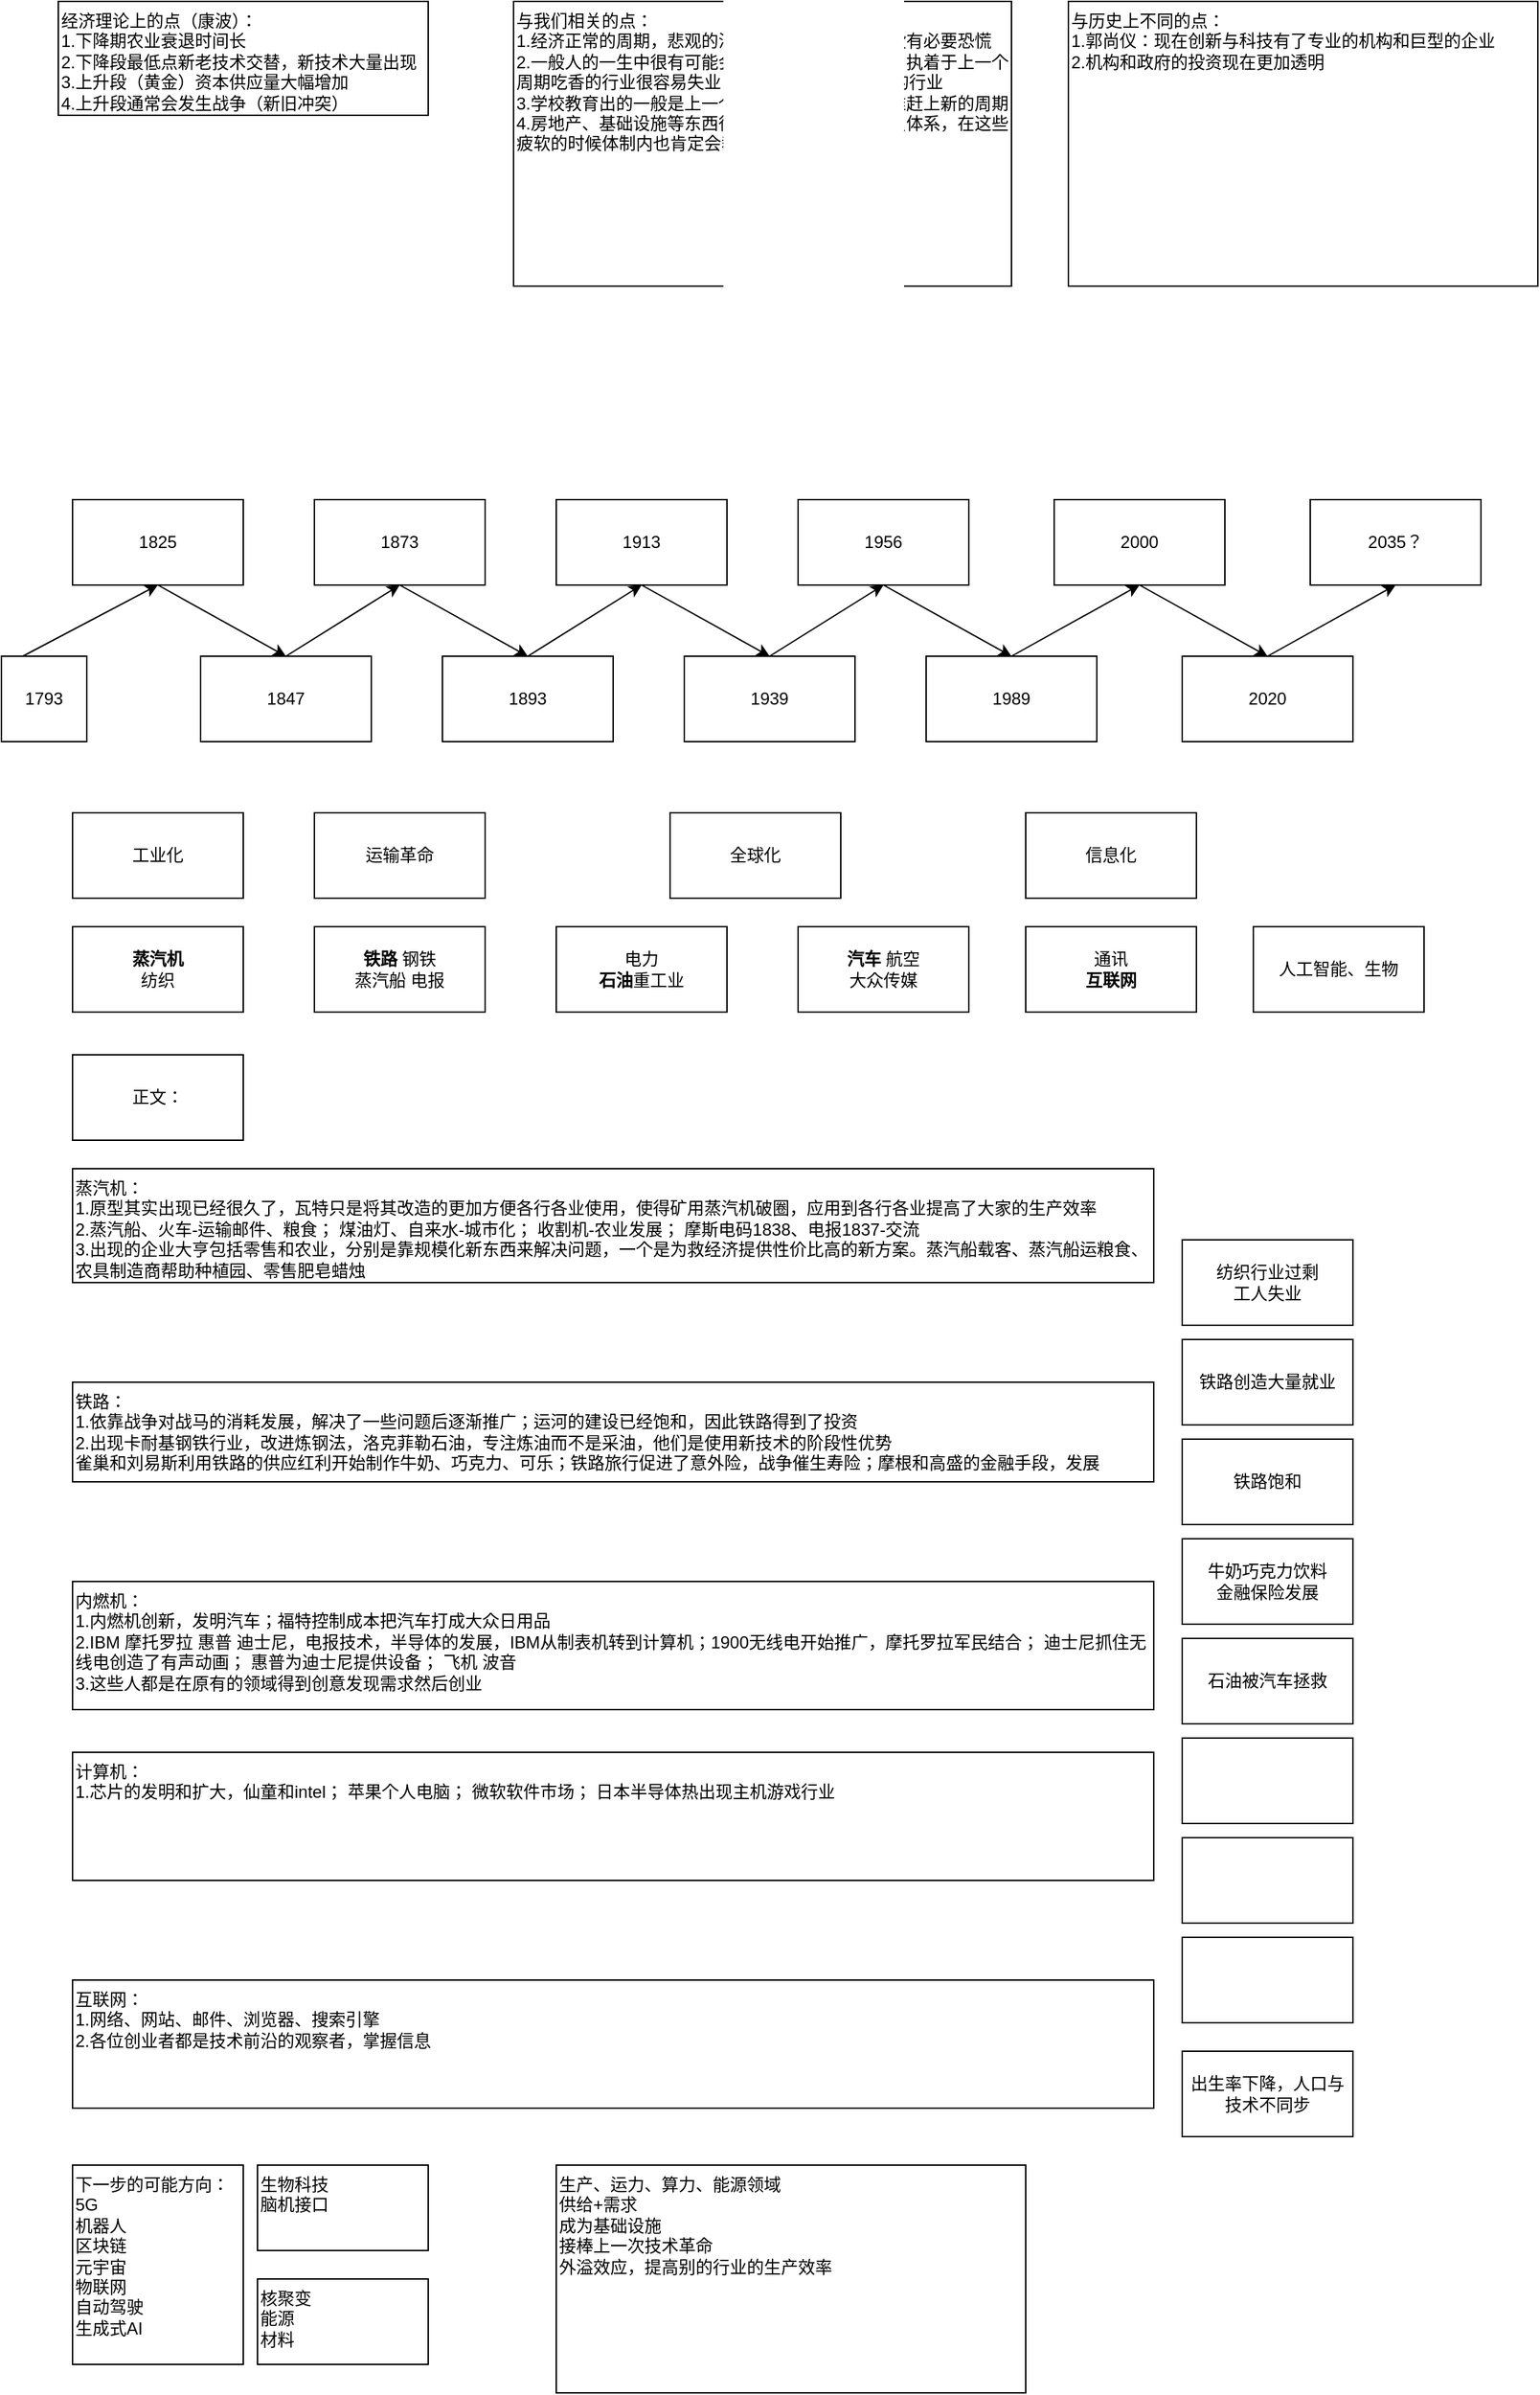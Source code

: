 <mxfile version="24.3.1" type="github">
  <diagram name="第 1 页" id="vTX5wK9Gj_gGrEb3DV-r">
    <mxGraphModel dx="954" dy="606" grid="1" gridSize="10" guides="1" tooltips="1" connect="1" arrows="1" fold="1" page="1" pageScale="1" pageWidth="3300" pageHeight="4681" math="0" shadow="0">
      <root>
        <mxCell id="0" />
        <mxCell id="1" parent="0" />
        <mxCell id="fTLe9w5As901FmEwYzMM-35" style="rounded=0;orthogonalLoop=1;jettySize=auto;html=1;exitX=0.5;exitY=1;exitDx=0;exitDy=0;entryX=0.5;entryY=0;entryDx=0;entryDy=0;" parent="1" source="fTLe9w5As901FmEwYzMM-3" target="fTLe9w5As901FmEwYzMM-28" edge="1">
          <mxGeometry relative="1" as="geometry" />
        </mxCell>
        <mxCell id="fTLe9w5As901FmEwYzMM-3" value="1825" style="whiteSpace=wrap;html=1;" parent="1" vertex="1">
          <mxGeometry x="50" y="390" width="120" height="60" as="geometry" />
        </mxCell>
        <mxCell id="fTLe9w5As901FmEwYzMM-4" value="工业化" style="whiteSpace=wrap;html=1;" parent="1" vertex="1">
          <mxGeometry x="50" y="610" width="120" height="60" as="geometry" />
        </mxCell>
        <mxCell id="fTLe9w5As901FmEwYzMM-5" value="&lt;b&gt;蒸汽机&lt;/b&gt;&lt;div&gt;纺织&lt;/div&gt;" style="whiteSpace=wrap;html=1;" parent="1" vertex="1">
          <mxGeometry x="50" y="690" width="120" height="60" as="geometry" />
        </mxCell>
        <mxCell id="fTLe9w5As901FmEwYzMM-37" style="rounded=0;orthogonalLoop=1;jettySize=auto;html=1;exitX=0.5;exitY=1;exitDx=0;exitDy=0;entryX=0.5;entryY=0;entryDx=0;entryDy=0;" parent="1" source="fTLe9w5As901FmEwYzMM-9" target="fTLe9w5As901FmEwYzMM-29" edge="1">
          <mxGeometry relative="1" as="geometry" />
        </mxCell>
        <mxCell id="fTLe9w5As901FmEwYzMM-9" value="1873" style="whiteSpace=wrap;html=1;" parent="1" vertex="1">
          <mxGeometry x="220" y="390" width="120" height="60" as="geometry" />
        </mxCell>
        <mxCell id="fTLe9w5As901FmEwYzMM-11" value="运输革命" style="whiteSpace=wrap;html=1;" parent="1" vertex="1">
          <mxGeometry x="220" y="610" width="120" height="60" as="geometry" />
        </mxCell>
        <mxCell id="fTLe9w5As901FmEwYzMM-12" value="&lt;b&gt;铁路&lt;/b&gt; 钢铁&lt;div&gt;蒸汽船 电报&lt;/div&gt;" style="whiteSpace=wrap;html=1;" parent="1" vertex="1">
          <mxGeometry x="220" y="690" width="120" height="60" as="geometry" />
        </mxCell>
        <mxCell id="fTLe9w5As901FmEwYzMM-39" style="rounded=0;orthogonalLoop=1;jettySize=auto;html=1;exitX=0.5;exitY=1;exitDx=0;exitDy=0;entryX=0.5;entryY=0;entryDx=0;entryDy=0;" parent="1" source="fTLe9w5As901FmEwYzMM-14" target="fTLe9w5As901FmEwYzMM-30" edge="1">
          <mxGeometry relative="1" as="geometry" />
        </mxCell>
        <mxCell id="fTLe9w5As901FmEwYzMM-14" value="1913" style="whiteSpace=wrap;html=1;" parent="1" vertex="1">
          <mxGeometry x="390" y="390" width="120" height="60" as="geometry" />
        </mxCell>
        <mxCell id="fTLe9w5As901FmEwYzMM-16" value="全球化" style="whiteSpace=wrap;html=1;" parent="1" vertex="1">
          <mxGeometry x="470" y="610" width="120" height="60" as="geometry" />
        </mxCell>
        <mxCell id="fTLe9w5As901FmEwYzMM-17" value="电力&lt;div&gt;&lt;b&gt;石油&lt;/b&gt;重工业&lt;/div&gt;" style="whiteSpace=wrap;html=1;" parent="1" vertex="1">
          <mxGeometry x="390" y="690" width="120" height="60" as="geometry" />
        </mxCell>
        <mxCell id="fTLe9w5As901FmEwYzMM-41" style="rounded=0;orthogonalLoop=1;jettySize=auto;html=1;exitX=0.5;exitY=1;exitDx=0;exitDy=0;entryX=0.5;entryY=0;entryDx=0;entryDy=0;" parent="1" source="fTLe9w5As901FmEwYzMM-19" target="fTLe9w5As901FmEwYzMM-32" edge="1">
          <mxGeometry relative="1" as="geometry" />
        </mxCell>
        <mxCell id="fTLe9w5As901FmEwYzMM-19" value="1956" style="whiteSpace=wrap;html=1;" parent="1" vertex="1">
          <mxGeometry x="560" y="390" width="120" height="60" as="geometry" />
        </mxCell>
        <mxCell id="fTLe9w5As901FmEwYzMM-21" value="信息化" style="whiteSpace=wrap;html=1;" parent="1" vertex="1">
          <mxGeometry x="720" y="610" width="120" height="60" as="geometry" />
        </mxCell>
        <mxCell id="fTLe9w5As901FmEwYzMM-22" value="&lt;b&gt;汽车&lt;/b&gt; 航空&lt;div&gt;大众传媒&lt;/div&gt;" style="whiteSpace=wrap;html=1;" parent="1" vertex="1">
          <mxGeometry x="560" y="690" width="120" height="60" as="geometry" />
        </mxCell>
        <mxCell id="fTLe9w5As901FmEwYzMM-43" style="rounded=0;orthogonalLoop=1;jettySize=auto;html=1;exitX=0.5;exitY=1;exitDx=0;exitDy=0;entryX=0.5;entryY=0;entryDx=0;entryDy=0;" parent="1" source="fTLe9w5As901FmEwYzMM-24" target="fTLe9w5As901FmEwYzMM-33" edge="1">
          <mxGeometry relative="1" as="geometry" />
        </mxCell>
        <mxCell id="fTLe9w5As901FmEwYzMM-24" value="2000" style="whiteSpace=wrap;html=1;" parent="1" vertex="1">
          <mxGeometry x="740" y="390" width="120" height="60" as="geometry" />
        </mxCell>
        <mxCell id="fTLe9w5As901FmEwYzMM-27" value="通讯&lt;div&gt;&lt;b&gt;互联网&lt;/b&gt;&lt;/div&gt;" style="whiteSpace=wrap;html=1;" parent="1" vertex="1">
          <mxGeometry x="720" y="690" width="120" height="60" as="geometry" />
        </mxCell>
        <mxCell id="fTLe9w5As901FmEwYzMM-36" style="rounded=0;orthogonalLoop=1;jettySize=auto;html=1;exitX=0.5;exitY=0;exitDx=0;exitDy=0;entryX=0.5;entryY=1;entryDx=0;entryDy=0;" parent="1" source="fTLe9w5As901FmEwYzMM-28" target="fTLe9w5As901FmEwYzMM-9" edge="1">
          <mxGeometry relative="1" as="geometry" />
        </mxCell>
        <mxCell id="fTLe9w5As901FmEwYzMM-28" value="1847" style="whiteSpace=wrap;html=1;" parent="1" vertex="1">
          <mxGeometry x="140" y="500" width="120" height="60" as="geometry" />
        </mxCell>
        <mxCell id="fTLe9w5As901FmEwYzMM-38" style="rounded=0;orthogonalLoop=1;jettySize=auto;html=1;exitX=0.5;exitY=0;exitDx=0;exitDy=0;entryX=0.5;entryY=1;entryDx=0;entryDy=0;" parent="1" source="fTLe9w5As901FmEwYzMM-29" target="fTLe9w5As901FmEwYzMM-14" edge="1">
          <mxGeometry relative="1" as="geometry" />
        </mxCell>
        <mxCell id="fTLe9w5As901FmEwYzMM-29" value="1893" style="whiteSpace=wrap;html=1;" parent="1" vertex="1">
          <mxGeometry x="310" y="500" width="120" height="60" as="geometry" />
        </mxCell>
        <mxCell id="fTLe9w5As901FmEwYzMM-40" style="rounded=0;orthogonalLoop=1;jettySize=auto;html=1;exitX=0.5;exitY=0;exitDx=0;exitDy=0;entryX=0.5;entryY=1;entryDx=0;entryDy=0;" parent="1" source="fTLe9w5As901FmEwYzMM-30" target="fTLe9w5As901FmEwYzMM-19" edge="1">
          <mxGeometry relative="1" as="geometry" />
        </mxCell>
        <mxCell id="fTLe9w5As901FmEwYzMM-30" value="1939" style="whiteSpace=wrap;html=1;" parent="1" vertex="1">
          <mxGeometry x="480" y="500" width="120" height="60" as="geometry" />
        </mxCell>
        <mxCell id="fTLe9w5As901FmEwYzMM-42" style="rounded=0;orthogonalLoop=1;jettySize=auto;html=1;exitX=0.5;exitY=0;exitDx=0;exitDy=0;entryX=0.5;entryY=1;entryDx=0;entryDy=0;" parent="1" source="fTLe9w5As901FmEwYzMM-32" target="fTLe9w5As901FmEwYzMM-24" edge="1">
          <mxGeometry relative="1" as="geometry" />
        </mxCell>
        <mxCell id="fTLe9w5As901FmEwYzMM-32" value="1989" style="whiteSpace=wrap;html=1;" parent="1" vertex="1">
          <mxGeometry x="650" y="500" width="120" height="60" as="geometry" />
        </mxCell>
        <mxCell id="onF5DvCyqaugdLCMzkTo-3" style="rounded=0;orthogonalLoop=1;jettySize=auto;html=1;exitX=0.5;exitY=0;exitDx=0;exitDy=0;entryX=0.5;entryY=1;entryDx=0;entryDy=0;" edge="1" parent="1" source="fTLe9w5As901FmEwYzMM-33" target="onF5DvCyqaugdLCMzkTo-1">
          <mxGeometry relative="1" as="geometry" />
        </mxCell>
        <mxCell id="fTLe9w5As901FmEwYzMM-33" value="2020" style="whiteSpace=wrap;html=1;" parent="1" vertex="1">
          <mxGeometry x="830" y="500" width="120" height="60" as="geometry" />
        </mxCell>
        <mxCell id="fTLe9w5As901FmEwYzMM-34" value="人工智能、生物" style="whiteSpace=wrap;html=1;" parent="1" vertex="1">
          <mxGeometry x="880" y="690" width="120" height="60" as="geometry" />
        </mxCell>
        <mxCell id="fTLe9w5As901FmEwYzMM-45" style="rounded=0;orthogonalLoop=1;jettySize=auto;html=1;exitX=0.25;exitY=0;exitDx=0;exitDy=0;entryX=0.5;entryY=1;entryDx=0;entryDy=0;" parent="1" source="fTLe9w5As901FmEwYzMM-44" target="fTLe9w5As901FmEwYzMM-3" edge="1">
          <mxGeometry relative="1" as="geometry" />
        </mxCell>
        <mxCell id="fTLe9w5As901FmEwYzMM-44" value="1793" style="whiteSpace=wrap;html=1;" parent="1" vertex="1">
          <mxGeometry y="500" width="60" height="60" as="geometry" />
        </mxCell>
        <mxCell id="fTLe9w5As901FmEwYzMM-46" value="&lt;div&gt;经济理论上的点（康波）：&lt;/div&gt;1.下降期农业衰退时间长&lt;div&gt;2.下降段最低点新老技术交替，新技术大量出现&lt;/div&gt;&lt;div&gt;3.上升段（黄金）资本供应量大幅增加&lt;/div&gt;&lt;div&gt;4.上升段通常会发生战争（新旧冲突）&lt;/div&gt;&lt;div&gt;&lt;br&gt;&lt;/div&gt;" style="whiteSpace=wrap;html=1;align=left;verticalAlign=top;" parent="1" vertex="1">
          <mxGeometry x="40" y="40" width="260" height="80" as="geometry" />
        </mxCell>
        <mxCell id="fTLe9w5As901FmEwYzMM-47" value="与我们相关的点：&lt;div&gt;1.经济正常的周期，悲观的消息很容易持续，其实没有必要恐慌&lt;/div&gt;&lt;div&gt;2.一般人的一生中很有可能会赶上经济周期的涨落，执着于上一个周期吃香的行业很容易失业，必须要不停的顺应新的行业&lt;/div&gt;&lt;div&gt;3.学校教育出的一般是上一个周期缺乏的人才，很难赶上新的周期&lt;/div&gt;&lt;div&gt;4.房地产、基础设施等东西很大程度上是养着公务员体系，在这些疲软的时候体制内也肯定会裁剪，&lt;/div&gt;" style="whiteSpace=wrap;html=1;align=left;verticalAlign=top;" parent="1" vertex="1">
          <mxGeometry x="360" y="40" width="350" height="200" as="geometry" />
        </mxCell>
        <mxCell id="fTLe9w5As901FmEwYzMM-48" value="正文：" style="whiteSpace=wrap;html=1;" parent="1" vertex="1">
          <mxGeometry x="50" y="780" width="120" height="60" as="geometry" />
        </mxCell>
        <mxCell id="fTLe9w5As901FmEwYzMM-49" value="蒸汽机：&lt;div&gt;1.原型其实出现已经很久了，瓦特只是将其改造的更加方便各行各业使用，使得矿用蒸汽机破圈，应用到各行各业提高了大家的生产效率&lt;/div&gt;&lt;div&gt;2.&lt;span style=&quot;text-align: center; background-color: initial;&quot;&gt;蒸汽船、火车-运输邮件、粮食；&amp;nbsp;&lt;/span&gt;&lt;span style=&quot;text-align: center; background-color: initial;&quot;&gt;煤油灯、自来水-城市化；&amp;nbsp;&lt;/span&gt;&lt;span style=&quot;text-align: center; background-color: initial;&quot;&gt;收割机-农业发展；&amp;nbsp;&lt;/span&gt;&lt;span style=&quot;text-align: center; background-color: initial;&quot;&gt;摩斯电码1838、电报1837-交流&lt;/span&gt;&lt;/div&gt;&lt;div&gt;&lt;span style=&quot;text-align: center; background-color: initial;&quot;&gt;3.出现的企业大亨包括零售和农业，分别是靠规模化新东西来解决问题，一个是为救经济提供性价比高的新方案。蒸汽船载客、蒸汽船运粮食、农具制造商帮助种植园、零售肥皂蜡烛&lt;/span&gt;&lt;/div&gt;" style="whiteSpace=wrap;html=1;align=left;verticalAlign=top;" parent="1" vertex="1">
          <mxGeometry x="50" y="860" width="760" height="80" as="geometry" />
        </mxCell>
        <mxCell id="fTLe9w5As901FmEwYzMM-50" value="与历史上不同的点：&lt;div&gt;1.郭尚仪：现在创新与科技有了专业的机构和巨型的企业&lt;/div&gt;&lt;div&gt;2.机构和政府的投资现在更加透明&lt;/div&gt;" style="whiteSpace=wrap;html=1;align=left;verticalAlign=top;" parent="1" vertex="1">
          <mxGeometry x="750" y="40" width="330" height="200" as="geometry" />
        </mxCell>
        <mxCell id="fTLe9w5As901FmEwYzMM-52" value="铁路：&lt;div&gt;1.依靠战争对战马的消耗发展，解决了一些问题后逐渐推广；运河的建设已经饱和，因此铁路得到了投资&lt;/div&gt;&lt;div&gt;2.出现卡耐基钢铁行业，改进炼钢法，洛克菲勒石油，专注炼油而不是采油，他们是使用新技术的阶段性优势&lt;/div&gt;&lt;div&gt;雀巢和刘易斯利用铁路的供应红利开始制作牛奶、巧克力、可乐；铁路旅行促进了意外险，战争催生寿险；摩根和高盛的金融手段，发展&lt;/div&gt;" style="whiteSpace=wrap;html=1;align=left;verticalAlign=top;" parent="1" vertex="1">
          <mxGeometry x="50" y="1010" width="760" height="70" as="geometry" />
        </mxCell>
        <mxCell id="fTLe9w5As901FmEwYzMM-53" value="纺织行业过剩&lt;div&gt;工人失业&lt;/div&gt;" style="whiteSpace=wrap;html=1;" parent="1" vertex="1">
          <mxGeometry x="830" y="910" width="120" height="60" as="geometry" />
        </mxCell>
        <mxCell id="fTLe9w5As901FmEwYzMM-54" value="铁路创造大量就业" style="whiteSpace=wrap;html=1;" parent="1" vertex="1">
          <mxGeometry x="830" y="980" width="120" height="60" as="geometry" />
        </mxCell>
        <mxCell id="fTLe9w5As901FmEwYzMM-55" value="牛奶巧克力饮料&lt;div&gt;金融保险发展&lt;/div&gt;" style="whiteSpace=wrap;html=1;" parent="1" vertex="1">
          <mxGeometry x="830" y="1120" width="120" height="60" as="geometry" />
        </mxCell>
        <mxCell id="fTLe9w5As901FmEwYzMM-56" value="铁路饱和" style="whiteSpace=wrap;html=1;" parent="1" vertex="1">
          <mxGeometry x="830" y="1050" width="120" height="60" as="geometry" />
        </mxCell>
        <mxCell id="fTLe9w5As901FmEwYzMM-57" value="内燃机：&lt;div&gt;1.内燃机创新，发明汽车；福特控制成本把汽车打成大众日用品&lt;/div&gt;&lt;div&gt;2.IBM 摩托罗拉 惠普 迪士尼，电报技术，半导体的发展，IBM从制表机转到计算机；&lt;span style=&quot;background-color: initial;&quot;&gt;1900无线电开始推广，摩托罗拉军民结合； 迪士尼抓住无线电创造了有声动画； 惠普为迪士尼提供设备； 飞机 波音&lt;/span&gt;&lt;/div&gt;&lt;div&gt;&lt;span style=&quot;background-color: initial;&quot;&gt;3.这些人都是在原有的领域得到创意发现需求然后创业&lt;/span&gt;&lt;/div&gt;&lt;div&gt;&lt;span style=&quot;background-color: initial;&quot;&gt;&lt;br&gt;&lt;/span&gt;&lt;/div&gt;" style="whiteSpace=wrap;html=1;align=left;verticalAlign=top;" parent="1" vertex="1">
          <mxGeometry x="50" y="1150" width="760" height="90" as="geometry" />
        </mxCell>
        <mxCell id="fTLe9w5As901FmEwYzMM-58" value="石油被汽车拯救" style="whiteSpace=wrap;html=1;" parent="1" vertex="1">
          <mxGeometry x="830" y="1190" width="120" height="60" as="geometry" />
        </mxCell>
        <mxCell id="fTLe9w5As901FmEwYzMM-59" value="&lt;div&gt;&lt;span style=&quot;background-color: initial;&quot;&gt;计算机：&lt;/span&gt;&lt;/div&gt;&lt;div&gt;&lt;span style=&quot;background-color: initial;&quot;&gt;1.芯片的发明和扩大，仙童和intel； 苹果个人电脑； 微软软件市场； 日本半导体热出现主机游戏行业&lt;/span&gt;&lt;/div&gt;" style="whiteSpace=wrap;html=1;align=left;verticalAlign=top;" parent="1" vertex="1">
          <mxGeometry x="50" y="1270" width="760" height="90" as="geometry" />
        </mxCell>
        <mxCell id="fTLe9w5As901FmEwYzMM-60" value="" style="whiteSpace=wrap;html=1;" parent="1" vertex="1">
          <mxGeometry x="830" y="1260" width="120" height="60" as="geometry" />
        </mxCell>
        <mxCell id="fTLe9w5As901FmEwYzMM-61" value="互联网：&lt;div&gt;1.网络、网站、邮件、浏览器、搜索引擎&lt;/div&gt;&lt;div&gt;2.各位创业者都是技术前沿的观察者，掌握信息&lt;br&gt;&lt;div&gt;&lt;br&gt;&lt;/div&gt;&lt;/div&gt;" style="whiteSpace=wrap;html=1;align=left;verticalAlign=top;" parent="1" vertex="1">
          <mxGeometry x="50" y="1430" width="760" height="90" as="geometry" />
        </mxCell>
        <mxCell id="fTLe9w5As901FmEwYzMM-62" value="" style="whiteSpace=wrap;html=1;" parent="1" vertex="1">
          <mxGeometry x="830" y="1330" width="120" height="60" as="geometry" />
        </mxCell>
        <mxCell id="fTLe9w5As901FmEwYzMM-63" value="" style="whiteSpace=wrap;html=1;" parent="1" vertex="1">
          <mxGeometry x="830" y="1400" width="120" height="60" as="geometry" />
        </mxCell>
        <mxCell id="fTLe9w5As901FmEwYzMM-64" value="出生率下降，人口与技术不同步" style="whiteSpace=wrap;html=1;" parent="1" vertex="1">
          <mxGeometry x="830" y="1480" width="120" height="60" as="geometry" />
        </mxCell>
        <mxCell id="fTLe9w5As901FmEwYzMM-65" value="下一步的可能方向：&lt;div&gt;5G&lt;/div&gt;&lt;div&gt;机器人&lt;/div&gt;&lt;div&gt;区块链&lt;/div&gt;&lt;div&gt;元宇宙&lt;/div&gt;&lt;div&gt;物联网&lt;/div&gt;&lt;div&gt;自动驾驶&lt;/div&gt;&lt;div&gt;生成式AI&lt;/div&gt;" style="whiteSpace=wrap;html=1;align=left;verticalAlign=top;" parent="1" vertex="1">
          <mxGeometry x="50" y="1560" width="120" height="140" as="geometry" />
        </mxCell>
        <mxCell id="fTLe9w5As901FmEwYzMM-66" value="核聚变&lt;div&gt;&lt;div&gt;能源&lt;/div&gt;&lt;div&gt;材料&lt;/div&gt;&lt;/div&gt;" style="whiteSpace=wrap;html=1;verticalAlign=top;align=left;" parent="1" vertex="1">
          <mxGeometry x="180" y="1640" width="120" height="60" as="geometry" />
        </mxCell>
        <mxCell id="fTLe9w5As901FmEwYzMM-67" value="&lt;div style=&quot;&quot;&gt;生物科技&lt;/div&gt;&lt;div style=&quot;&quot;&gt;脑机接口&lt;/div&gt;" style="whiteSpace=wrap;html=1;verticalAlign=top;align=left;" parent="1" vertex="1">
          <mxGeometry x="180" y="1560" width="120" height="60" as="geometry" />
        </mxCell>
        <mxCell id="fTLe9w5As901FmEwYzMM-68" value="生产、运力、算力、能源领域&lt;div&gt;供给+需求&lt;/div&gt;&lt;div&gt;成为基础设施&lt;/div&gt;&lt;div&gt;接棒上一次技术革命&lt;/div&gt;&lt;div&gt;外溢效应，提高别的行业的生产效率&lt;/div&gt;" style="whiteSpace=wrap;html=1;align=left;verticalAlign=top;" parent="1" vertex="1">
          <mxGeometry x="390" y="1560" width="330" height="160" as="geometry" />
        </mxCell>
        <mxCell id="onF5DvCyqaugdLCMzkTo-1" value="2035？" style="whiteSpace=wrap;html=1;" vertex="1" parent="1">
          <mxGeometry x="920" y="390" width="120" height="60" as="geometry" />
        </mxCell>
      </root>
    </mxGraphModel>
  </diagram>
</mxfile>
